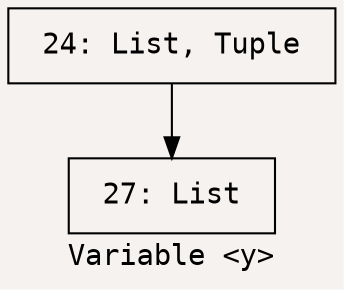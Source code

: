digraph {
	label="Variable <y>"
	bgcolor="#f5f2f0"
	node [shape=box]
	node [fontname="Consolas,Monaco,'Andale Mono','Ubuntu Mono',monospace"]
	fontname="Consolas,Monaco,'Andale Mono','Ubuntu Mono',monospace"
	24 [label=" 24: List, Tuple "]
	27 [label=" 27: List "]
	24 -> 27
}
